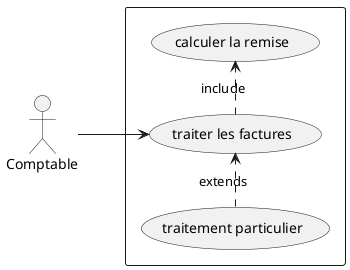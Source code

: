 @startuml  exo2
left to right direction
actor "Comptable"
rectangle {
  usecase "traiter les factures"
  Comptable --> (traiter les factures)
  (traiter les factures).> (calculer la remise): include
  (traitement particulier).> (traiter les factures): extends
}

@enduml
